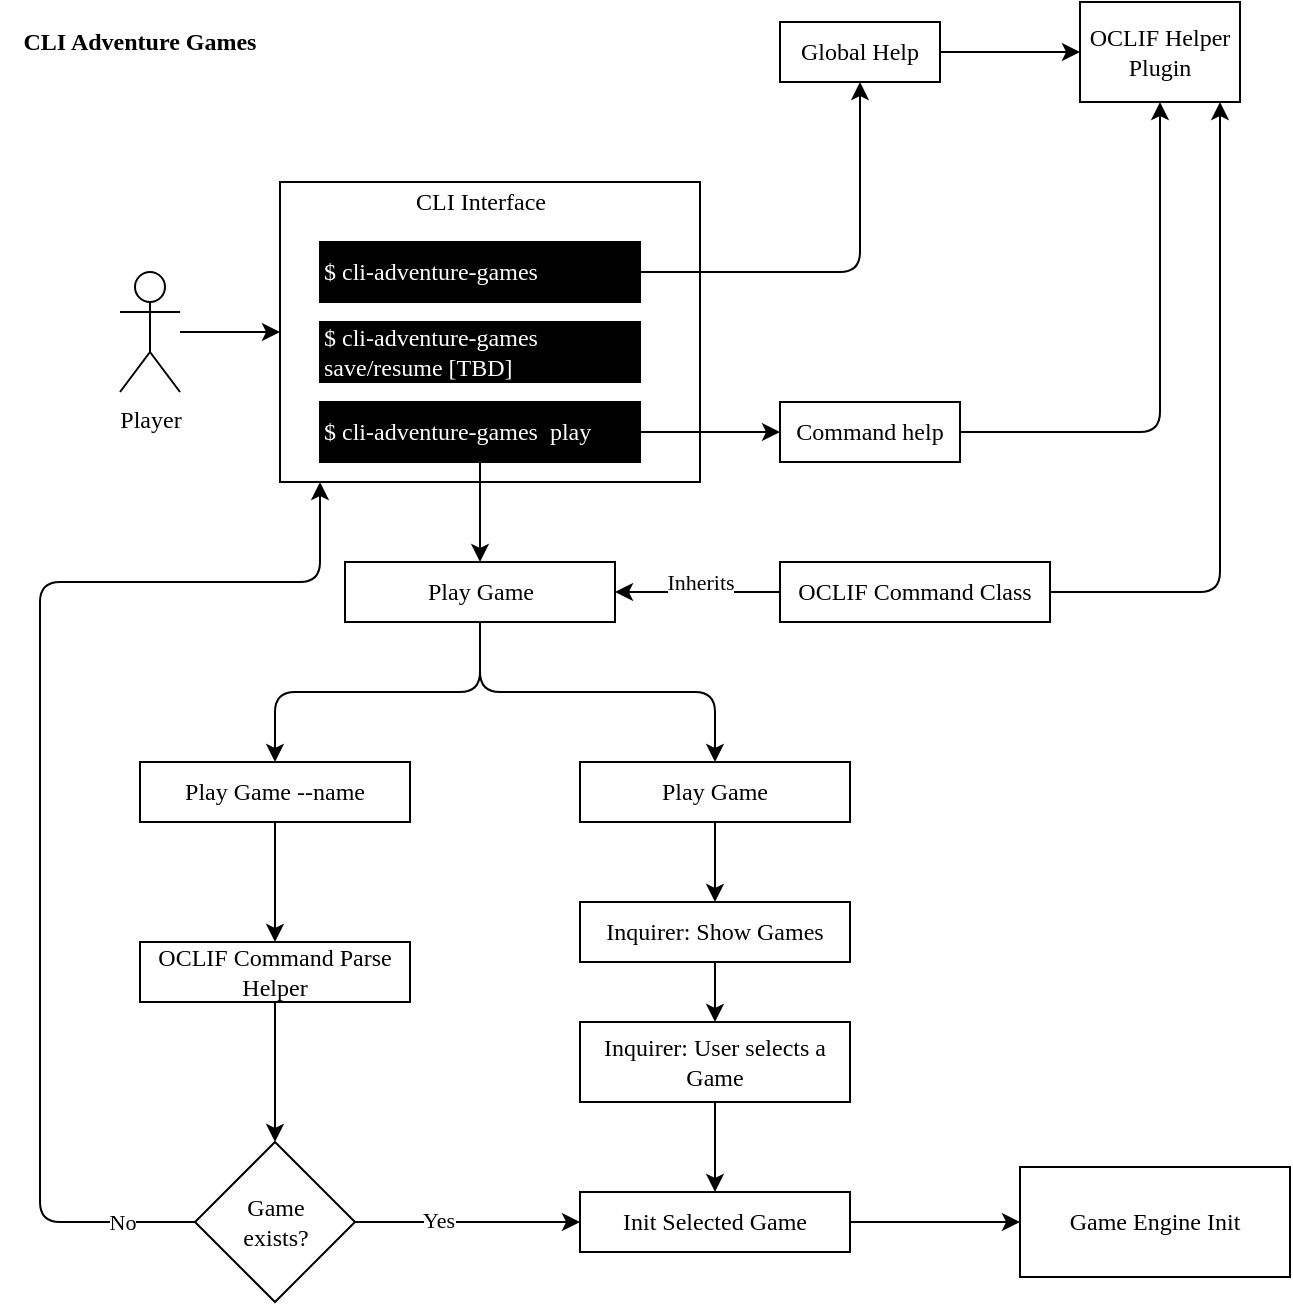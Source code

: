 <mxfile version="13.2.2" type="device" pages="3"><diagram id="TZrSdM6qY5BHB0pJEe8M" name="App flow"><mxGraphModel dx="1106" dy="744" grid="1" gridSize="10" guides="1" tooltips="1" connect="1" arrows="1" fold="1" page="1" pageScale="1" pageWidth="827" pageHeight="1169" math="0" shadow="0" extFonts="Noto Sans JP^https://fonts.googleapis.com/css?family=Noto+Sans+JP"><root><mxCell id="0"/><mxCell id="1" parent="0"/><mxCell id="J9frb0Y6wd7Y5YM0jd6Q-5" value="" style="rounded=0;whiteSpace=wrap;html=1;labelBackgroundColor=none;fillColor=#ffffff;fontFamily=Noto Sans JP;fontColor=#FFFFFF;align=left;" parent="1" vertex="1"><mxGeometry x="140" y="220" width="210" height="150" as="geometry"/></mxCell><mxCell id="J9frb0Y6wd7Y5YM0jd6Q-1" value="&lt;b&gt;CLI Adventure Games&lt;/b&gt;" style="text;html=1;strokeColor=none;fillColor=none;align=center;verticalAlign=middle;whiteSpace=wrap;rounded=0;fontFamily=Noto Sans JP;" parent="1" vertex="1"><mxGeometry y="140" width="140" height="20" as="geometry"/></mxCell><mxCell id="J9frb0Y6wd7Y5YM0jd6Q-8" value="" style="edgeStyle=orthogonalEdgeStyle;rounded=1;orthogonalLoop=1;jettySize=auto;html=1;fontFamily=Noto Sans JP;fontColor=#000000;" parent="1" source="J9frb0Y6wd7Y5YM0jd6Q-2" target="J9frb0Y6wd7Y5YM0jd6Q-7" edge="1"><mxGeometry relative="1" as="geometry"/></mxCell><mxCell id="J9frb0Y6wd7Y5YM0jd6Q-2" value="$ cli-adventure-games&amp;nbsp;" style="rounded=0;whiteSpace=wrap;html=1;fontFamily=Noto Sans JP;labelBackgroundColor=none;fillColor=#000000;fontColor=#FFFFFF;align=left;" parent="1" vertex="1"><mxGeometry x="160" y="250" width="160" height="30" as="geometry"/></mxCell><mxCell id="J9frb0Y6wd7Y5YM0jd6Q-10" value="" style="edgeStyle=orthogonalEdgeStyle;rounded=1;orthogonalLoop=1;jettySize=auto;html=1;fontFamily=Noto Sans JP;fontColor=#000000;" parent="1" source="J9frb0Y6wd7Y5YM0jd6Q-7" target="J9frb0Y6wd7Y5YM0jd6Q-9" edge="1"><mxGeometry relative="1" as="geometry"/></mxCell><mxCell id="J9frb0Y6wd7Y5YM0jd6Q-7" value="Global Help" style="rounded=0;whiteSpace=wrap;html=1;fontFamily=Noto Sans JP;labelBackgroundColor=none;fillColor=#ffffff;fontColor=#000000;align=center;" parent="1" vertex="1"><mxGeometry x="390" y="140" width="80" height="30" as="geometry"/></mxCell><mxCell id="J9frb0Y6wd7Y5YM0jd6Q-9" value="OCLIF Helper Plugin" style="rounded=0;whiteSpace=wrap;html=1;fontFamily=Noto Sans JP;labelBackgroundColor=none;fillColor=#ffffff;fontColor=#000000;align=center;" parent="1" vertex="1"><mxGeometry x="540" y="130" width="80" height="50" as="geometry"/></mxCell><mxCell id="J9frb0Y6wd7Y5YM0jd6Q-39" style="edgeStyle=orthogonalEdgeStyle;rounded=1;orthogonalLoop=1;jettySize=auto;html=1;fontFamily=Noto Sans JP;fontColor=#000000;" parent="1" source="J9frb0Y6wd7Y5YM0jd6Q-3" target="J9frb0Y6wd7Y5YM0jd6Q-5" edge="1"><mxGeometry relative="1" as="geometry"/></mxCell><mxCell id="J9frb0Y6wd7Y5YM0jd6Q-3" value="Player" style="shape=umlActor;verticalLabelPosition=bottom;labelBackgroundColor=#ffffff;verticalAlign=top;html=1;outlineConnect=0;fontFamily=Noto Sans JP;" parent="1" vertex="1"><mxGeometry x="60" y="265" width="30" height="60" as="geometry"/></mxCell><mxCell id="J9frb0Y6wd7Y5YM0jd6Q-12" value="" style="edgeStyle=orthogonalEdgeStyle;rounded=1;orthogonalLoop=1;jettySize=auto;html=1;fontFamily=Noto Sans JP;fontColor=#000000;exitX=1;exitY=0.5;exitDx=0;exitDy=0;" parent="1" source="J9frb0Y6wd7Y5YM0jd6Q-20" target="J9frb0Y6wd7Y5YM0jd6Q-11" edge="1"><mxGeometry relative="1" as="geometry"/></mxCell><mxCell id="J9frb0Y6wd7Y5YM0jd6Q-4" value="$ cli-adventure-games&amp;nbsp; save/resume [TBD]" style="rounded=0;whiteSpace=wrap;html=1;fontFamily=Noto Sans JP;labelBackgroundColor=none;fillColor=#000000;fontColor=#FFFFFF;align=left;" parent="1" vertex="1"><mxGeometry x="160" y="290" width="160" height="30" as="geometry"/></mxCell><mxCell id="J9frb0Y6wd7Y5YM0jd6Q-13" style="edgeStyle=orthogonalEdgeStyle;rounded=1;orthogonalLoop=1;jettySize=auto;html=1;entryX=0.5;entryY=1;entryDx=0;entryDy=0;fontFamily=Noto Sans JP;fontColor=#000000;" parent="1" source="J9frb0Y6wd7Y5YM0jd6Q-11" target="J9frb0Y6wd7Y5YM0jd6Q-9" edge="1"><mxGeometry relative="1" as="geometry"/></mxCell><mxCell id="J9frb0Y6wd7Y5YM0jd6Q-11" value="Command help" style="rounded=0;whiteSpace=wrap;html=1;fontFamily=Noto Sans JP;labelBackgroundColor=none;fillColor=#ffffff;fontColor=#000000;align=center;" parent="1" vertex="1"><mxGeometry x="390" y="330" width="90" height="30" as="geometry"/></mxCell><mxCell id="J9frb0Y6wd7Y5YM0jd6Q-6" value="CLI Interface" style="text;html=1;strokeColor=none;fillColor=none;align=center;verticalAlign=middle;whiteSpace=wrap;rounded=0;labelBackgroundColor=none;fontFamily=Noto Sans JP;fontColor=#000000;" parent="1" vertex="1"><mxGeometry x="202.5" y="220" width="75" height="20" as="geometry"/></mxCell><mxCell id="J9frb0Y6wd7Y5YM0jd6Q-17" value="" style="edgeStyle=orthogonalEdgeStyle;rounded=1;orthogonalLoop=1;jettySize=auto;html=1;fontFamily=Noto Sans JP;fontColor=#000000;" parent="1" source="J9frb0Y6wd7Y5YM0jd6Q-14" target="J9frb0Y6wd7Y5YM0jd6Q-16" edge="1"><mxGeometry relative="1" as="geometry"/></mxCell><mxCell id="J9frb0Y6wd7Y5YM0jd6Q-19" value="" style="edgeStyle=orthogonalEdgeStyle;rounded=1;orthogonalLoop=1;jettySize=auto;html=1;fontFamily=Noto Sans JP;fontColor=#000000;" parent="1" source="J9frb0Y6wd7Y5YM0jd6Q-14" target="J9frb0Y6wd7Y5YM0jd6Q-18" edge="1"><mxGeometry relative="1" as="geometry"/></mxCell><mxCell id="J9frb0Y6wd7Y5YM0jd6Q-14" value="Play Game" style="rounded=0;whiteSpace=wrap;html=1;fontFamily=Noto Sans JP;labelBackgroundColor=none;fillColor=#ffffff;fontColor=#000000;align=center;" parent="1" vertex="1"><mxGeometry x="172.5" y="410" width="135" height="30" as="geometry"/></mxCell><mxCell id="J9frb0Y6wd7Y5YM0jd6Q-25" value="" style="edgeStyle=orthogonalEdgeStyle;rounded=1;orthogonalLoop=1;jettySize=auto;html=1;fontFamily=Noto Sans JP;fontColor=#000000;" parent="1" source="J9frb0Y6wd7Y5YM0jd6Q-18" target="J9frb0Y6wd7Y5YM0jd6Q-24" edge="1"><mxGeometry relative="1" as="geometry"/></mxCell><mxCell id="J9frb0Y6wd7Y5YM0jd6Q-18" value="Play Game" style="rounded=0;whiteSpace=wrap;html=1;fontFamily=Noto Sans JP;labelBackgroundColor=none;fillColor=#ffffff;fontColor=#000000;align=center;" parent="1" vertex="1"><mxGeometry x="290" y="510" width="135" height="30" as="geometry"/></mxCell><mxCell id="J9frb0Y6wd7Y5YM0jd6Q-45" style="edgeStyle=orthogonalEdgeStyle;rounded=1;orthogonalLoop=1;jettySize=auto;html=1;exitX=0.5;exitY=1;exitDx=0;exitDy=0;entryX=0.5;entryY=0;entryDx=0;entryDy=0;fontFamily=Noto Sans JP;fontColor=#000000;" parent="1" source="J9frb0Y6wd7Y5YM0jd6Q-24" target="J9frb0Y6wd7Y5YM0jd6Q-35" edge="1"><mxGeometry relative="1" as="geometry"/></mxCell><mxCell id="J9frb0Y6wd7Y5YM0jd6Q-24" value="Inquirer: Show Games" style="rounded=0;whiteSpace=wrap;html=1;fontFamily=Noto Sans JP;labelBackgroundColor=none;fillColor=#ffffff;fontColor=#000000;align=center;" parent="1" vertex="1"><mxGeometry x="290" y="580" width="135" height="30" as="geometry"/></mxCell><mxCell id="J9frb0Y6wd7Y5YM0jd6Q-23" value="" style="edgeStyle=orthogonalEdgeStyle;rounded=1;orthogonalLoop=1;jettySize=auto;html=1;fontFamily=Noto Sans JP;fontColor=#000000;" parent="1" source="J9frb0Y6wd7Y5YM0jd6Q-16" target="J9frb0Y6wd7Y5YM0jd6Q-22" edge="1"><mxGeometry relative="1" as="geometry"/></mxCell><mxCell id="J9frb0Y6wd7Y5YM0jd6Q-16" value="Play Game --name" style="rounded=0;whiteSpace=wrap;html=1;fontFamily=Noto Sans JP;labelBackgroundColor=none;fillColor=#ffffff;fontColor=#000000;align=center;" parent="1" vertex="1"><mxGeometry x="70" y="510" width="135" height="30" as="geometry"/></mxCell><mxCell id="J9frb0Y6wd7Y5YM0jd6Q-27" value="" style="edgeStyle=orthogonalEdgeStyle;rounded=1;orthogonalLoop=1;jettySize=auto;html=1;fontFamily=Noto Sans JP;fontColor=#000000;" parent="1" source="J9frb0Y6wd7Y5YM0jd6Q-22" target="J9frb0Y6wd7Y5YM0jd6Q-26" edge="1"><mxGeometry relative="1" as="geometry"/></mxCell><mxCell id="J9frb0Y6wd7Y5YM0jd6Q-22" value="OCLIF Command Parse Helper" style="rounded=0;whiteSpace=wrap;html=1;fontFamily=Noto Sans JP;labelBackgroundColor=none;fillColor=#ffffff;fontColor=#000000;align=center;" parent="1" vertex="1"><mxGeometry x="70" y="600" width="135" height="30" as="geometry"/></mxCell><mxCell id="J9frb0Y6wd7Y5YM0jd6Q-21" style="edgeStyle=orthogonalEdgeStyle;rounded=1;orthogonalLoop=1;jettySize=auto;html=1;fontFamily=Noto Sans JP;fontColor=#000000;" parent="1" source="J9frb0Y6wd7Y5YM0jd6Q-20" target="J9frb0Y6wd7Y5YM0jd6Q-14" edge="1"><mxGeometry relative="1" as="geometry"/></mxCell><mxCell id="J9frb0Y6wd7Y5YM0jd6Q-20" value="$ cli-adventure-games&amp;nbsp; play" style="rounded=0;whiteSpace=wrap;html=1;fontFamily=Noto Sans JP;labelBackgroundColor=none;fillColor=#000000;fontColor=#FFFFFF;align=left;" parent="1" vertex="1"><mxGeometry x="160" y="330" width="160" height="30" as="geometry"/></mxCell><mxCell id="J9frb0Y6wd7Y5YM0jd6Q-31" style="edgeStyle=orthogonalEdgeStyle;rounded=1;orthogonalLoop=1;jettySize=auto;html=1;fontFamily=Noto Sans JP;fontColor=#000000;" parent="1" source="J9frb0Y6wd7Y5YM0jd6Q-26" target="J9frb0Y6wd7Y5YM0jd6Q-30" edge="1"><mxGeometry relative="1" as="geometry"/></mxCell><mxCell id="J9frb0Y6wd7Y5YM0jd6Q-32" value="Yes" style="edgeLabel;html=1;align=center;verticalAlign=middle;resizable=0;points=[];fontFamily=Noto Sans JP;fontColor=#000000;" parent="J9frb0Y6wd7Y5YM0jd6Q-31" vertex="1" connectable="0"><mxGeometry x="-0.262" y="1" relative="1" as="geometry"><mxPoint as="offset"/></mxGeometry></mxCell><mxCell id="J9frb0Y6wd7Y5YM0jd6Q-33" style="edgeStyle=orthogonalEdgeStyle;rounded=1;orthogonalLoop=1;jettySize=auto;html=1;fontFamily=Noto Sans JP;fontColor=#000000;" parent="1" source="J9frb0Y6wd7Y5YM0jd6Q-26" edge="1"><mxGeometry relative="1" as="geometry"><mxPoint x="160" y="370" as="targetPoint"/><Array as="points"><mxPoint x="20" y="740"/><mxPoint x="20" y="420"/><mxPoint x="160" y="420"/><mxPoint x="160" y="370"/></Array></mxGeometry></mxCell><mxCell id="J9frb0Y6wd7Y5YM0jd6Q-34" value="No" style="edgeLabel;html=1;align=center;verticalAlign=middle;resizable=0;points=[];fontFamily=Noto Sans JP;fontColor=#000000;" parent="J9frb0Y6wd7Y5YM0jd6Q-33" vertex="1" connectable="0"><mxGeometry x="-0.78" y="-4" relative="1" as="geometry"><mxPoint x="27.5" y="4" as="offset"/></mxGeometry></mxCell><mxCell id="J9frb0Y6wd7Y5YM0jd6Q-26" value="Game &lt;br&gt;exists?" style="rhombus;whiteSpace=wrap;html=1;labelBackgroundColor=none;fillColor=#ffffff;fontFamily=Noto Sans JP;fontColor=#000000;align=center;" parent="1" vertex="1"><mxGeometry x="97.5" y="700" width="80" height="80" as="geometry"/></mxCell><mxCell id="J9frb0Y6wd7Y5YM0jd6Q-38" value="" style="edgeStyle=orthogonalEdgeStyle;rounded=1;orthogonalLoop=1;jettySize=auto;html=1;fontFamily=Noto Sans JP;fontColor=#000000;" parent="1" source="J9frb0Y6wd7Y5YM0jd6Q-30" target="J9frb0Y6wd7Y5YM0jd6Q-37" edge="1"><mxGeometry relative="1" as="geometry"/></mxCell><mxCell id="J9frb0Y6wd7Y5YM0jd6Q-30" value="Init Selected Game" style="rounded=0;whiteSpace=wrap;html=1;fontFamily=Noto Sans JP;labelBackgroundColor=none;fillColor=#ffffff;fontColor=#000000;align=center;" parent="1" vertex="1"><mxGeometry x="290" y="725" width="135" height="30" as="geometry"/></mxCell><mxCell id="J9frb0Y6wd7Y5YM0jd6Q-37" value="Game Engine Init" style="rounded=0;whiteSpace=wrap;html=1;fontFamily=Noto Sans JP;labelBackgroundColor=none;fillColor=#ffffff;fontColor=#000000;align=center;" parent="1" vertex="1"><mxGeometry x="510" y="712.5" width="135" height="55" as="geometry"/></mxCell><mxCell id="J9frb0Y6wd7Y5YM0jd6Q-36" value="" style="edgeStyle=orthogonalEdgeStyle;rounded=1;orthogonalLoop=1;jettySize=auto;html=1;fontFamily=Noto Sans JP;fontColor=#000000;" parent="1" source="J9frb0Y6wd7Y5YM0jd6Q-35" target="J9frb0Y6wd7Y5YM0jd6Q-30" edge="1"><mxGeometry relative="1" as="geometry"/></mxCell><mxCell id="J9frb0Y6wd7Y5YM0jd6Q-35" value="Inquirer: User selects a Game" style="rounded=0;whiteSpace=wrap;html=1;fontFamily=Noto Sans JP;labelBackgroundColor=none;fillColor=#ffffff;fontColor=#000000;align=center;" parent="1" vertex="1"><mxGeometry x="290" y="640" width="135" height="40" as="geometry"/></mxCell><mxCell id="J9frb0Y6wd7Y5YM0jd6Q-41" style="edgeStyle=orthogonalEdgeStyle;rounded=1;orthogonalLoop=1;jettySize=auto;html=1;entryX=1;entryY=0.5;entryDx=0;entryDy=0;fontFamily=Noto Sans JP;fontColor=#000000;" parent="1" source="J9frb0Y6wd7Y5YM0jd6Q-40" target="J9frb0Y6wd7Y5YM0jd6Q-14" edge="1"><mxGeometry relative="1" as="geometry"/></mxCell><mxCell id="J9frb0Y6wd7Y5YM0jd6Q-42" value="Inherits" style="edgeLabel;html=1;align=center;verticalAlign=middle;resizable=0;points=[];fontFamily=Noto Sans JP;fontColor=#000000;" parent="J9frb0Y6wd7Y5YM0jd6Q-41" vertex="1" connectable="0"><mxGeometry x="-0.103" y="3" relative="1" as="geometry"><mxPoint x="-3" y="-8" as="offset"/></mxGeometry></mxCell><mxCell id="J9frb0Y6wd7Y5YM0jd6Q-46" style="edgeStyle=orthogonalEdgeStyle;rounded=1;orthogonalLoop=1;jettySize=auto;html=1;fontFamily=Noto Sans JP;fontColor=#000000;" parent="1" source="J9frb0Y6wd7Y5YM0jd6Q-40" edge="1"><mxGeometry relative="1" as="geometry"><mxPoint x="610" y="180" as="targetPoint"/><Array as="points"><mxPoint x="610" y="425"/><mxPoint x="610" y="180"/></Array></mxGeometry></mxCell><mxCell id="J9frb0Y6wd7Y5YM0jd6Q-40" value="OCLIF Command Class" style="rounded=0;whiteSpace=wrap;html=1;fontFamily=Noto Sans JP;labelBackgroundColor=none;fillColor=#ffffff;fontColor=#000000;align=center;" parent="1" vertex="1"><mxGeometry x="390" y="410" width="135" height="30" as="geometry"/></mxCell></root></mxGraphModel></diagram><diagram id="SMADY0gkt4vWb5cxk2xM" name="Game Engine"><mxGraphModel dx="1106" dy="744" grid="1" gridSize="10" guides="1" tooltips="1" connect="1" arrows="1" fold="1" page="1" pageScale="1" pageWidth="827" pageHeight="1169" math="0" shadow="0"><root><mxCell id="6Jw2b3wahFosuFTWZb5f-0"/><mxCell id="6Jw2b3wahFosuFTWZb5f-1" parent="6Jw2b3wahFosuFTWZb5f-0"/><mxCell id="6Jw2b3wahFosuFTWZb5f-4" value="" style="edgeStyle=orthogonalEdgeStyle;rounded=1;orthogonalLoop=1;jettySize=auto;html=1;fontFamily=Noto Sans JP;fontColor=#000000;startArrow=classic;startFill=1;" edge="1" parent="6Jw2b3wahFosuFTWZb5f-1" source="6Jw2b3wahFosuFTWZb5f-2" target="6Jw2b3wahFosuFTWZb5f-3"><mxGeometry relative="1" as="geometry"/></mxCell><mxCell id="6Jw2b3wahFosuFTWZb5f-6" value="" style="edgeStyle=orthogonalEdgeStyle;rounded=1;orthogonalLoop=1;jettySize=auto;html=1;fontFamily=Noto Sans JP;fontColor=#000000;" edge="1" parent="6Jw2b3wahFosuFTWZb5f-1" source="6Jw2b3wahFosuFTWZb5f-2" target="6Jw2b3wahFosuFTWZb5f-5"><mxGeometry relative="1" as="geometry"/></mxCell><mxCell id="6Jw2b3wahFosuFTWZb5f-2" value="Game Engine" style="rounded=0;whiteSpace=wrap;html=1;labelBackgroundColor=none;fillColor=#ffffff;fontFamily=Noto Sans JP;fontColor=#000000;align=center;" vertex="1" parent="6Jw2b3wahFosuFTWZb5f-1"><mxGeometry x="90" y="280" width="120" height="60" as="geometry"/></mxCell><mxCell id="6Jw2b3wahFosuFTWZb5f-8" value="" style="edgeStyle=orthogonalEdgeStyle;rounded=1;orthogonalLoop=1;jettySize=auto;html=1;fontFamily=Noto Sans JP;fontColor=#000000;" edge="1" parent="6Jw2b3wahFosuFTWZb5f-1" source="6Jw2b3wahFosuFTWZb5f-5" target="6Jw2b3wahFosuFTWZb5f-7"><mxGeometry relative="1" as="geometry"/></mxCell><mxCell id="6Jw2b3wahFosuFTWZb5f-5" value="Parse Game Script" style="rounded=0;whiteSpace=wrap;html=1;labelBackgroundColor=none;fillColor=#ffffff;fontFamily=Noto Sans JP;fontColor=#000000;align=center;" vertex="1" parent="6Jw2b3wahFosuFTWZb5f-1"><mxGeometry x="290" y="280" width="120" height="60" as="geometry"/></mxCell><mxCell id="6Jw2b3wahFosuFTWZb5f-7" value="Inquirer: Run Game" style="rounded=0;whiteSpace=wrap;html=1;labelBackgroundColor=none;fillColor=#ffffff;fontFamily=Noto Sans JP;fontColor=#000000;align=center;" vertex="1" parent="6Jw2b3wahFosuFTWZb5f-1"><mxGeometry x="290" y="420" width="120" height="60" as="geometry"/></mxCell><mxCell id="6Jw2b3wahFosuFTWZb5f-3" value="Game Script" style="rounded=0;whiteSpace=wrap;html=1;labelBackgroundColor=none;fillColor=#ffffff;fontFamily=Noto Sans JP;fontColor=#000000;align=center;" vertex="1" parent="6Jw2b3wahFosuFTWZb5f-1"><mxGeometry x="90" y="160" width="120" height="60" as="geometry"/></mxCell></root></mxGraphModel></diagram><diagram id="YXi5MaFudn44nny_5n_Q" name="Game DS"><mxGraphModel dx="1106" dy="744" grid="1" gridSize="10" guides="1" tooltips="1" connect="1" arrows="1" fold="1" page="1" pageScale="1" pageWidth="827" pageHeight="1169" math="0" shadow="0" extFonts="Noto Sans JP^https://fonts.googleapis.com/css?family=Noto+Sans+JP"><root><mxCell id="LIy_6L3D8xfwho9QRNWU-0"/><mxCell id="LIy_6L3D8xfwho9QRNWU-1" parent="LIy_6L3D8xfwho9QRNWU-0"/><mxCell id="LIy_6L3D8xfwho9QRNWU-4" value="" style="edgeStyle=orthogonalEdgeStyle;rounded=0;orthogonalLoop=1;jettySize=auto;html=1;fontFamily=Noto Sans JP;" edge="1" parent="LIy_6L3D8xfwho9QRNWU-1" source="LIy_6L3D8xfwho9QRNWU-2" target="LIy_6L3D8xfwho9QRNWU-3"><mxGeometry relative="1" as="geometry"/></mxCell><mxCell id="LIy_6L3D8xfwho9QRNWU-2" value="Start" style="rounded=0;whiteSpace=wrap;html=1;fontFamily=Noto Sans JP;" vertex="1" parent="LIy_6L3D8xfwho9QRNWU-1"><mxGeometry x="110" y="150" width="80" height="40" as="geometry"/></mxCell><mxCell id="LIy_6L3D8xfwho9QRNWU-3" value="Room 1" style="rounded=0;whiteSpace=wrap;html=1;fontFamily=Noto Sans JP;" vertex="1" parent="LIy_6L3D8xfwho9QRNWU-1"><mxGeometry x="270" y="150" width="80" height="40" as="geometry"/></mxCell><mxCell id="LIy_6L3D8xfwho9QRNWU-6" value="Actions&lt;br&gt;" style="rounded=0;whiteSpace=wrap;html=1;fontFamily=Noto Sans JP;" vertex="1" parent="LIy_6L3D8xfwho9QRNWU-1"><mxGeometry x="270" y="190" width="80" height="40" as="geometry"/></mxCell></root></mxGraphModel></diagram></mxfile>